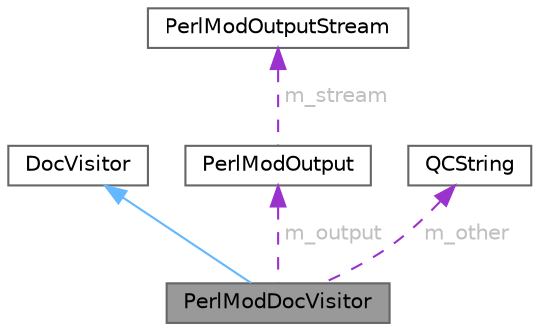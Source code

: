 digraph "PerlModDocVisitor"
{
 // INTERACTIVE_SVG=YES
 // LATEX_PDF_SIZE
  bgcolor="transparent";
  edge [fontname=Helvetica,fontsize=10,labelfontname=Helvetica,labelfontsize=10];
  node [fontname=Helvetica,fontsize=10,shape=box,height=0.2,width=0.4];
  Node1 [label="PerlModDocVisitor",height=0.2,width=0.4,color="gray40", fillcolor="grey60", style="filled", fontcolor="black",tooltip="Concrete visitor implementation for PerlMod output."];
  Node2 -> Node1 [dir="back",color="steelblue1",style="solid"];
  Node2 [label="DocVisitor",height=0.2,width=0.4,color="gray40", fillcolor="white", style="filled",URL="$d0/d78/class_doc_visitor.html",tooltip="Helper base class for functionality shared by all visitors."];
  Node3 -> Node1 [dir="back",color="darkorchid3",style="dashed",label=" m_output",fontcolor="grey" ];
  Node3 [label="PerlModOutput",height=0.2,width=0.4,color="gray40", fillcolor="white", style="filled",URL="$d5/d6c/class_perl_mod_output.html",tooltip=" "];
  Node4 -> Node3 [dir="back",color="darkorchid3",style="dashed",label=" m_stream",fontcolor="grey" ];
  Node4 [label="PerlModOutputStream",height=0.2,width=0.4,color="gray40", fillcolor="white", style="filled",URL="$d4/de6/class_perl_mod_output_stream.html",tooltip=" "];
  Node5 -> Node1 [dir="back",color="darkorchid3",style="dashed",label=" m_other",fontcolor="grey" ];
  Node5 [label="QCString",height=0.2,width=0.4,color="gray40", fillcolor="white", style="filled",URL="$d9/d45/class_q_c_string.html",tooltip="This is an alternative implementation of QCString."];
}
